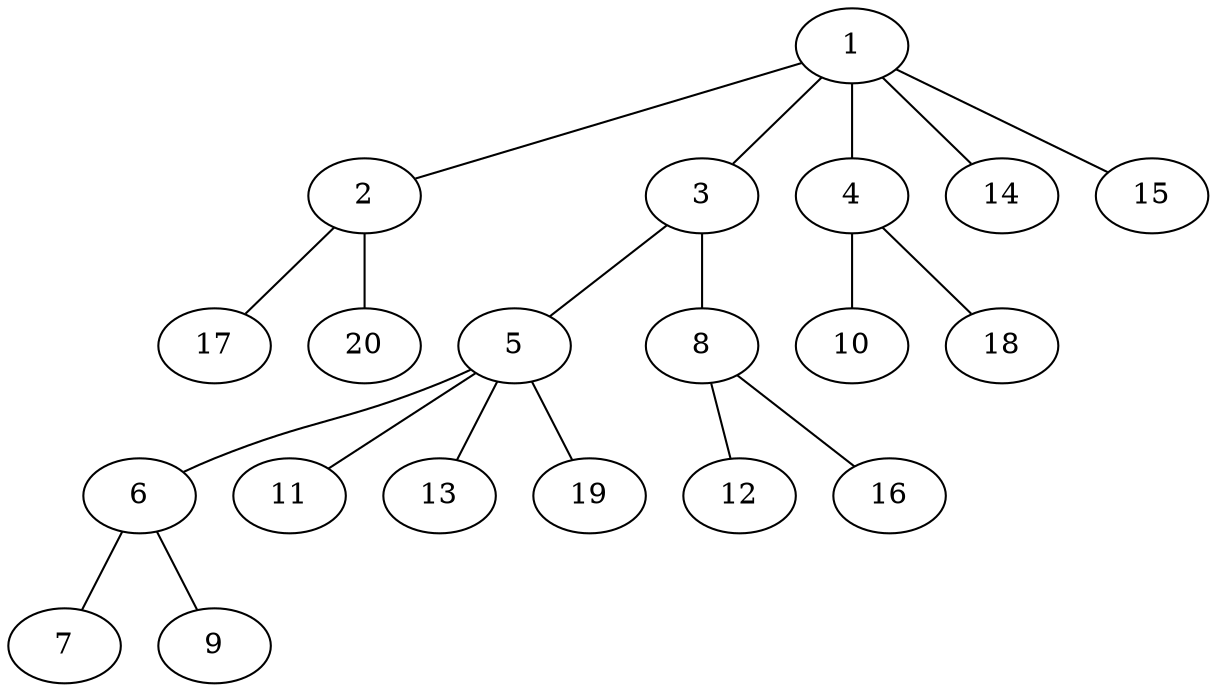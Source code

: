 graph graphname {1--2
1--3
1--4
1--14
1--15
2--17
2--20
3--5
3--8
4--10
4--18
5--6
5--11
5--13
5--19
6--7
6--9
8--12
8--16
}